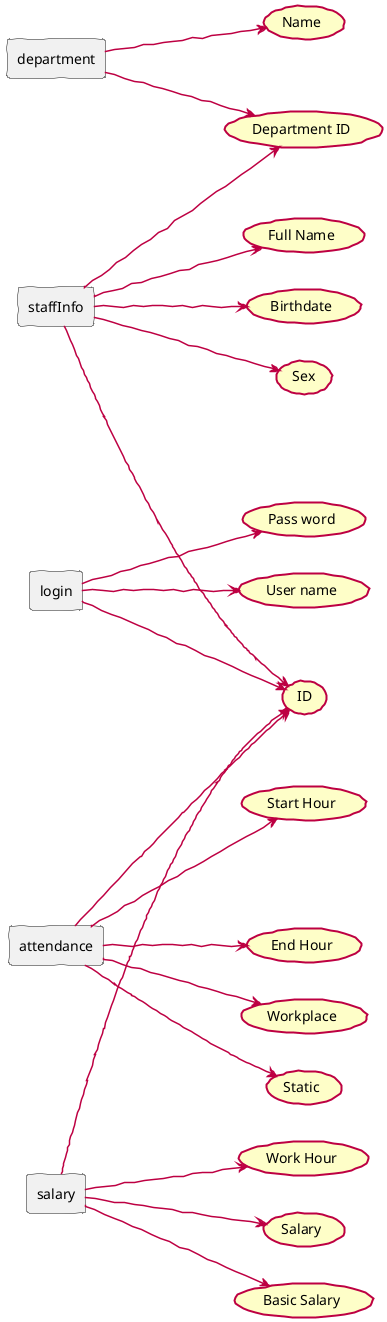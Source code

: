 @startuml Project Java Fullstack - My Company
skinparam handwritten true
skinparam ParticipantPadding 50
skinparam BoxPadding 10
left to right direction

skinparam actor {
  backgroundColor #FEFEC8
  borderColor #BD0042
  borderThickness 2
}
skinparam usecase {
  backgroundColor #FEFEC8
  borderColor #BD0042
}
skinparam package {
  backgroundColor #EEEBDC
}

skinparam ArrowColor BD0042
skinparam ArrowThickness 1.5
skinparam UsecaseBorderThickness 2
skinparam PersonBorderThickness 2
' skinparam ArrowFontSize 10
' skinparam ActorFontSize 10
' skinparam UsecaseFontSize 10

rectangle department {
}
usecase "ID" as UC_DepartmentID
usecase "Name" as UC_DepartmentName

department ---> UC_DepartmentID
department ---> UC_DepartmentName


rectangle staffInfo {
}
usecase "ID" as UC_StaffID
usecase "Full Name" as UC_FullName
usecase "Birthdate" as UC_Birthdate
usecase "Sex" as UC_Sex
usecase "Department ID" as UC_DepartmentID

staffInfo ---> UC_StaffID
staffInfo ---> UC_FullName
staffInfo ---> UC_Birthdate
staffInfo ---> UC_Sex
staffInfo ---> UC_DepartmentID


rectangle login {
}
usecase "ID" as UC_StaffID
usecase "User name" as UC_UserName
usecase "Pass word" as UC_Password

login ---> UC_StaffID
login ---> UC_UserName
login ---> UC_Password

rectangle attendance {
}
usecase "ID" as UC_StaffID
usecase "Start Hour" as UC_StartHour
usecase "End Hour" as UC_EndHour
usecase "Workplace" as UC_WorkPlace
usecase "Static" as UC_Static

attendance ---> UC_StaffID
attendance ---> UC_StartHour
attendance ---> UC_EndHour
attendance ---> UC_WorkPlace
attendance ---> UC_Static

rectangle salary {
}
usecase "ID" as UC_StaffID
usecase "Work Hour" as UC_WorkHour
usecase "Salary" as UC_Salary
usecase "Basic Salary" as UC_BasicSalary

salary ---> UC_StaffID
salary ---> UC_WorkHour
salary ---> UC_Salary
salary ---> UC_BasicSalary






' actor "Quản trị viên" as Admin
' actor "Kế toán" as Accountant
' actor "Hệ thống" as System
' Admin ---> UC_Login
' Admin ---> UC_StaffsAdmin
' Admin ---> UC_DepartmentsAdmin
' Admin ---> UC_DepartmentsStaffsAdmin
' Accountant ---> UC_StaffsSalaryAdmin
' Accountant ---> UC_StaffsAttendanceAdmin
' Admin ---> UC_CovidAdmin
' ' System ---> UC_Holydays


' rectangle Controller{
'   usecase "/staffs/info\n(GET,POST)" as Rest_Staffs
'   usecase "/staffs/info/{id}\n(GET,PATCH,DELETE)" as Rest_Staff
'   usecase "/staffs/attendance\n(GET,POST,DELETE)" as Rest_AttendanceStaffs
'   usecase "/staffs/attendance/{id}\n(GET,POST,DELETE)" as Rest_AttendanceStaff
'   usecase "/staffs/salary\n(GET,POST,DELETE)" as Rest_SalaryStaffs
'   usecase "/staffs/salary/{id}\n(GET,POST,DELETE)" as Rest_SalaryStaff
'   usecase "/departments\n(GET,POST,PATCH,DELETE)" as Rest_Departments
'   usecase "/login\n(POST)" as Rest_Login
'   usecase "/departments/{id}\n(GET)" as Rest_DepartmentsStaffs
'   usecase "Thêm ngày phép toàn công ty (định kỳ)" as UC_Holydays
'   usecase "/covid\n(GET,POST,PATCH,DELETE)" as Rest_Covid
' }
' UC_Login -> Rest_Login
' UC_StaffsAdmin ---> Rest_Staffs
' UC_StaffsAdmin ---> Rest_Staff
' UC_StaffsAttendanceAdmin -> Rest_AttendanceStaffs
' UC_DepartmentsAdmin ---> Rest_Departments
' UC_DepartmentsStaffsAdmin ---> Rest_DepartmentsStaffs
' UC_StaffsSalaryAdmin ---> Rest_SalaryStaffs
' UC_CovidAdmin ---> Rest_Covid
' System ---> UC_Holydays

' database MSSQL
' Controller <---> MSSQL : transaction via Model


' package StaffApp {
'   usecase "Đăng nhập" as UC_LoginStaff
'   usecase "Điểm danh bắt đầu/kết thúc làm" as UC_AttendanceStaff
'   usecase "Xác nhận dữ liệu giờ làm của nhân viên" as UC_CheckTimeSheetStaffs
'   usecase "Xem/sửa thông tin cá nhân" as UC_EditProfileStaff
'   usecase "Tra cứu thông tin giờ làm, lương" as UC_SalaryStaff
'   usecase "Thông tin Covid cá nhân" as UC_CovidStaff
' }
' actor "Nhân viên" as Staff
' actor "Quản lý" as Manager
' UC_LoginStaff <--- Staff
' UC_AttendanceStaff <--- Staff
' UC_EditProfileStaff <--- Staff
' UC_SalaryStaff <--- Staff
' UC_CovidStaff <--- Staff
' UC_CheckTimeSheetStaffs <--- Manager
' UC_AttendanceStaff <--- Manager
' UC_CovidStaff <--- Manager
' UC_LoginStaff <--- Manager

' Rest_Login <--- UC_LoginStaff
' Rest_Covid <--- UC_CovidStaff
' Rest_Staff <--- UC_EditProfileStaff
' Rest_AttendanceStaff <--- UC_AttendanceStaff
' Rest_AttendanceStaffs <--- UC_CheckTimeSheetStaffs
' Rest_SalaryStaff <--- UC_SalaryStaff


@enduml